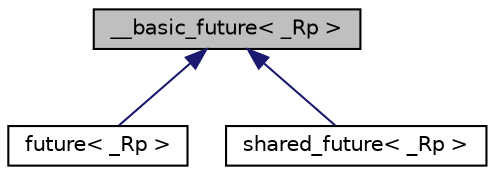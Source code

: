 digraph "__basic_future&lt; _Rp &gt;"
{
  edge [fontname="Helvetica",fontsize="10",labelfontname="Helvetica",labelfontsize="10"];
  node [fontname="Helvetica",fontsize="10",shape=record];
  Node1 [label="__basic_future\< _Rp \>",height=0.2,width=0.4,color="black", fillcolor="grey75", style="filled" fontcolor="black"];
  Node1 -> Node2 [dir="back",color="midnightblue",fontsize="10",style="solid",fontname="Helvetica"];
  Node2 [label="future\< _Rp \>",height=0.2,width=0.4,color="black", fillcolor="white", style="filled",URL="$classfuture.xhtml"];
  Node1 -> Node3 [dir="back",color="midnightblue",fontsize="10",style="solid",fontname="Helvetica"];
  Node3 [label="shared_future\< _Rp \>",height=0.2,width=0.4,color="black", fillcolor="white", style="filled",URL="$classshared__future.xhtml"];
}
